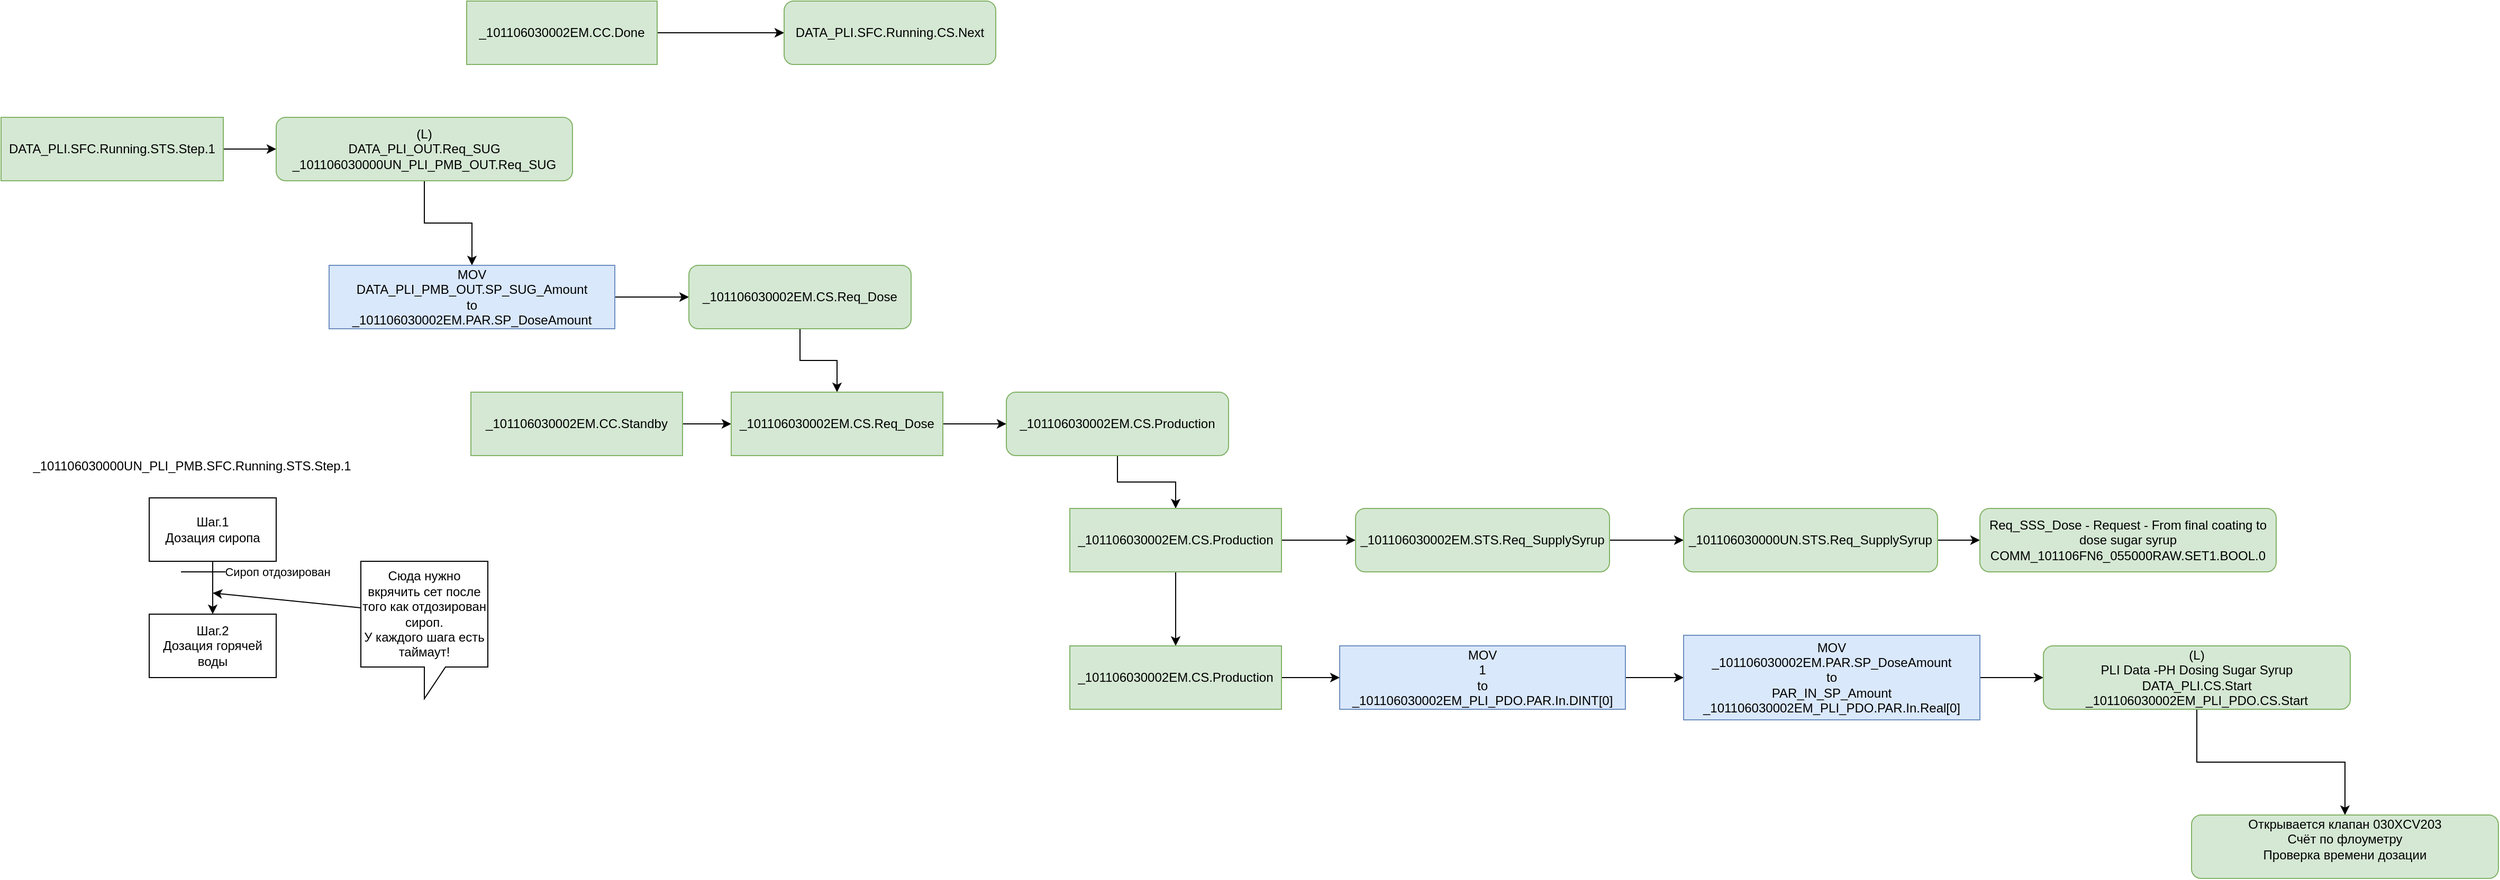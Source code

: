 <mxfile version="13.8.2" type="github">
  <diagram id="aaht_Bbch8oW9S6neY5G" name="Page-1">
    <mxGraphModel dx="1612" dy="1658" grid="1" gridSize="10" guides="1" tooltips="1" connect="1" arrows="1" fold="1" page="1" pageScale="1" pageWidth="827" pageHeight="1169" math="0" shadow="0">
      <root>
        <mxCell id="0" />
        <mxCell id="1" parent="0" />
        <mxCell id="Bzoctyp0Qt0GUhZc-vpj-9" style="edgeStyle=orthogonalEdgeStyle;rounded=0;orthogonalLoop=1;jettySize=auto;html=1;exitX=0.5;exitY=1;exitDx=0;exitDy=0;entryX=0.5;entryY=0;entryDx=0;entryDy=0;" edge="1" parent="1" source="Bzoctyp0Qt0GUhZc-vpj-1" target="Bzoctyp0Qt0GUhZc-vpj-8">
          <mxGeometry relative="1" as="geometry" />
        </mxCell>
        <mxCell id="Bzoctyp0Qt0GUhZc-vpj-1" value="&lt;div&gt;(L)&lt;br&gt;&lt;/div&gt;&lt;div&gt;DATA_PLI_OUT.Req_SUG&lt;/div&gt;&lt;div&gt;_101106030000UN_PLI_PMB_OUT.Req_SUG&lt;/div&gt;" style="rounded=1;whiteSpace=wrap;html=1;fillColor=#d5e8d4;strokeColor=#82b366;" vertex="1" parent="1">
          <mxGeometry x="30" y="-30" width="280" height="60" as="geometry" />
        </mxCell>
        <mxCell id="Bzoctyp0Qt0GUhZc-vpj-4" style="edgeStyle=orthogonalEdgeStyle;rounded=0;orthogonalLoop=1;jettySize=auto;html=1;exitX=1;exitY=0.5;exitDx=0;exitDy=0;" edge="1" parent="1" source="Bzoctyp0Qt0GUhZc-vpj-2" target="Bzoctyp0Qt0GUhZc-vpj-3">
          <mxGeometry relative="1" as="geometry" />
        </mxCell>
        <mxCell id="Bzoctyp0Qt0GUhZc-vpj-2" value="_101106030002EM.CC.Done" style="rounded=0;whiteSpace=wrap;html=1;fillColor=#d5e8d4;strokeColor=#82b366;" vertex="1" parent="1">
          <mxGeometry x="210" y="-140" width="180" height="60" as="geometry" />
        </mxCell>
        <mxCell id="Bzoctyp0Qt0GUhZc-vpj-3" value="DATA_PLI.SFC.Running.CS.Next" style="rounded=1;whiteSpace=wrap;html=1;fillColor=#d5e8d4;strokeColor=#82b366;" vertex="1" parent="1">
          <mxGeometry x="510" y="-140" width="200" height="60" as="geometry" />
        </mxCell>
        <mxCell id="Bzoctyp0Qt0GUhZc-vpj-6" style="edgeStyle=orthogonalEdgeStyle;rounded=0;orthogonalLoop=1;jettySize=auto;html=1;exitX=1;exitY=0.5;exitDx=0;exitDy=0;entryX=0;entryY=0.5;entryDx=0;entryDy=0;" edge="1" parent="1" source="Bzoctyp0Qt0GUhZc-vpj-5" target="Bzoctyp0Qt0GUhZc-vpj-1">
          <mxGeometry relative="1" as="geometry" />
        </mxCell>
        <mxCell id="Bzoctyp0Qt0GUhZc-vpj-5" value="DATA_PLI.SFC.Running.STS.Step.1" style="rounded=0;whiteSpace=wrap;html=1;fillColor=#d5e8d4;strokeColor=#82b366;" vertex="1" parent="1">
          <mxGeometry x="-230" y="-30" width="210" height="60" as="geometry" />
        </mxCell>
        <mxCell id="Bzoctyp0Qt0GUhZc-vpj-11" style="edgeStyle=orthogonalEdgeStyle;rounded=0;orthogonalLoop=1;jettySize=auto;html=1;exitX=1;exitY=0.5;exitDx=0;exitDy=0;" edge="1" parent="1" source="Bzoctyp0Qt0GUhZc-vpj-8" target="Bzoctyp0Qt0GUhZc-vpj-10">
          <mxGeometry relative="1" as="geometry" />
        </mxCell>
        <mxCell id="Bzoctyp0Qt0GUhZc-vpj-8" value="&lt;div&gt;MOV&lt;/div&gt;&lt;div&gt;DATA_PLI_PMB_OUT.SP_SUG_Amount&lt;/div&gt;&lt;div&gt;to &lt;br&gt;&lt;/div&gt;&lt;div&gt;_101106030002EM.PAR.SP_DoseAmount&lt;br&gt;&lt;/div&gt;" style="rounded=0;whiteSpace=wrap;html=1;fillColor=#dae8fc;strokeColor=#6c8ebf;" vertex="1" parent="1">
          <mxGeometry x="80" y="110" width="270" height="60" as="geometry" />
        </mxCell>
        <mxCell id="Bzoctyp0Qt0GUhZc-vpj-14" style="edgeStyle=orthogonalEdgeStyle;rounded=0;orthogonalLoop=1;jettySize=auto;html=1;exitX=0.5;exitY=1;exitDx=0;exitDy=0;" edge="1" parent="1" source="Bzoctyp0Qt0GUhZc-vpj-10" target="Bzoctyp0Qt0GUhZc-vpj-13">
          <mxGeometry relative="1" as="geometry" />
        </mxCell>
        <mxCell id="Bzoctyp0Qt0GUhZc-vpj-10" value="_101106030002EM.CS.Req_Dose" style="rounded=1;whiteSpace=wrap;html=1;fillColor=#d5e8d4;strokeColor=#82b366;" vertex="1" parent="1">
          <mxGeometry x="420" y="110" width="210" height="60" as="geometry" />
        </mxCell>
        <mxCell id="Bzoctyp0Qt0GUhZc-vpj-15" style="edgeStyle=orthogonalEdgeStyle;rounded=0;orthogonalLoop=1;jettySize=auto;html=1;exitX=1;exitY=0.5;exitDx=0;exitDy=0;" edge="1" parent="1" source="Bzoctyp0Qt0GUhZc-vpj-12" target="Bzoctyp0Qt0GUhZc-vpj-13">
          <mxGeometry relative="1" as="geometry" />
        </mxCell>
        <mxCell id="Bzoctyp0Qt0GUhZc-vpj-12" value="_101106030002EM.CC.Standby" style="rounded=0;whiteSpace=wrap;html=1;fillColor=#d5e8d4;strokeColor=#82b366;" vertex="1" parent="1">
          <mxGeometry x="214" y="230" width="200" height="60" as="geometry" />
        </mxCell>
        <mxCell id="Bzoctyp0Qt0GUhZc-vpj-17" style="edgeStyle=orthogonalEdgeStyle;rounded=0;orthogonalLoop=1;jettySize=auto;html=1;exitX=1;exitY=0.5;exitDx=0;exitDy=0;" edge="1" parent="1" source="Bzoctyp0Qt0GUhZc-vpj-13" target="Bzoctyp0Qt0GUhZc-vpj-16">
          <mxGeometry relative="1" as="geometry" />
        </mxCell>
        <mxCell id="Bzoctyp0Qt0GUhZc-vpj-13" value="_101106030002EM.CS.Req_Dose" style="rounded=0;whiteSpace=wrap;html=1;fillColor=#d5e8d4;strokeColor=#82b366;" vertex="1" parent="1">
          <mxGeometry x="460" y="230" width="200" height="60" as="geometry" />
        </mxCell>
        <mxCell id="Bzoctyp0Qt0GUhZc-vpj-19" style="edgeStyle=orthogonalEdgeStyle;rounded=0;orthogonalLoop=1;jettySize=auto;html=1;" edge="1" parent="1" source="Bzoctyp0Qt0GUhZc-vpj-16" target="Bzoctyp0Qt0GUhZc-vpj-18">
          <mxGeometry relative="1" as="geometry" />
        </mxCell>
        <mxCell id="Bzoctyp0Qt0GUhZc-vpj-16" value="_101106030002EM.CS.Production" style="rounded=1;whiteSpace=wrap;html=1;fillColor=#d5e8d4;strokeColor=#82b366;" vertex="1" parent="1">
          <mxGeometry x="720" y="230" width="210" height="60" as="geometry" />
        </mxCell>
        <mxCell id="Bzoctyp0Qt0GUhZc-vpj-21" style="edgeStyle=orthogonalEdgeStyle;rounded=0;orthogonalLoop=1;jettySize=auto;html=1;exitX=1;exitY=0.5;exitDx=0;exitDy=0;" edge="1" parent="1" source="Bzoctyp0Qt0GUhZc-vpj-18" target="Bzoctyp0Qt0GUhZc-vpj-20">
          <mxGeometry relative="1" as="geometry" />
        </mxCell>
        <mxCell id="Bzoctyp0Qt0GUhZc-vpj-25" value="" style="edgeStyle=orthogonalEdgeStyle;rounded=0;orthogonalLoop=1;jettySize=auto;html=1;" edge="1" parent="1" source="Bzoctyp0Qt0GUhZc-vpj-18" target="Bzoctyp0Qt0GUhZc-vpj-24">
          <mxGeometry relative="1" as="geometry" />
        </mxCell>
        <mxCell id="Bzoctyp0Qt0GUhZc-vpj-18" value="_101106030002EM.CS.Production" style="rounded=0;whiteSpace=wrap;html=1;fillColor=#d5e8d4;strokeColor=#82b366;" vertex="1" parent="1">
          <mxGeometry x="780" y="340" width="200" height="60" as="geometry" />
        </mxCell>
        <mxCell id="Bzoctyp0Qt0GUhZc-vpj-32" style="edgeStyle=orthogonalEdgeStyle;rounded=0;orthogonalLoop=1;jettySize=auto;html=1;exitX=1;exitY=0.5;exitDx=0;exitDy=0;" edge="1" parent="1" source="Bzoctyp0Qt0GUhZc-vpj-20" target="Bzoctyp0Qt0GUhZc-vpj-31">
          <mxGeometry relative="1" as="geometry" />
        </mxCell>
        <mxCell id="Bzoctyp0Qt0GUhZc-vpj-20" value="_101106030002EM.STS.Req_SupplySyrup" style="rounded=1;whiteSpace=wrap;html=1;fillColor=#d5e8d4;strokeColor=#82b366;" vertex="1" parent="1">
          <mxGeometry x="1050" y="340" width="240" height="60" as="geometry" />
        </mxCell>
        <mxCell id="Bzoctyp0Qt0GUhZc-vpj-28" style="edgeStyle=orthogonalEdgeStyle;rounded=0;orthogonalLoop=1;jettySize=auto;html=1;exitX=1;exitY=0.5;exitDx=0;exitDy=0;entryX=0;entryY=0.5;entryDx=0;entryDy=0;" edge="1" parent="1" source="Bzoctyp0Qt0GUhZc-vpj-23" target="Bzoctyp0Qt0GUhZc-vpj-27">
          <mxGeometry relative="1" as="geometry" />
        </mxCell>
        <mxCell id="Bzoctyp0Qt0GUhZc-vpj-23" value="&lt;div&gt;MOV&lt;/div&gt;&lt;div&gt;1&lt;/div&gt;&lt;div&gt;to &lt;br&gt;&lt;/div&gt;&lt;div&gt;_101106030002EM_PLI_PDO.PAR.In.DINT[0]&lt;br&gt;&lt;/div&gt;" style="rounded=0;whiteSpace=wrap;html=1;fillColor=#dae8fc;strokeColor=#6c8ebf;" vertex="1" parent="1">
          <mxGeometry x="1035" y="470" width="270" height="60" as="geometry" />
        </mxCell>
        <mxCell id="Bzoctyp0Qt0GUhZc-vpj-26" value="" style="edgeStyle=orthogonalEdgeStyle;rounded=0;orthogonalLoop=1;jettySize=auto;html=1;" edge="1" parent="1" source="Bzoctyp0Qt0GUhZc-vpj-24" target="Bzoctyp0Qt0GUhZc-vpj-23">
          <mxGeometry relative="1" as="geometry" />
        </mxCell>
        <mxCell id="Bzoctyp0Qt0GUhZc-vpj-24" value="_101106030002EM.CS.Production" style="rounded=0;whiteSpace=wrap;html=1;fillColor=#d5e8d4;strokeColor=#82b366;" vertex="1" parent="1">
          <mxGeometry x="780" y="470" width="200" height="60" as="geometry" />
        </mxCell>
        <mxCell id="Bzoctyp0Qt0GUhZc-vpj-30" style="edgeStyle=orthogonalEdgeStyle;rounded=0;orthogonalLoop=1;jettySize=auto;html=1;exitX=1;exitY=0.5;exitDx=0;exitDy=0;entryX=0;entryY=0.5;entryDx=0;entryDy=0;" edge="1" parent="1" source="Bzoctyp0Qt0GUhZc-vpj-27" target="Bzoctyp0Qt0GUhZc-vpj-29">
          <mxGeometry relative="1" as="geometry" />
        </mxCell>
        <mxCell id="Bzoctyp0Qt0GUhZc-vpj-27" value="&lt;div&gt;MOV&lt;/div&gt;&lt;div&gt;_101106030002EM.PAR.SP_DoseAmount&lt;/div&gt;&lt;div&gt;to &lt;br&gt;&lt;/div&gt;&lt;div&gt;PAR_IN_SP_Amount&lt;/div&gt;&lt;div&gt;_101106030002EM_PLI_PDO.PAR.In.Real[0]&lt;/div&gt;" style="rounded=0;whiteSpace=wrap;html=1;fillColor=#dae8fc;strokeColor=#6c8ebf;" vertex="1" parent="1">
          <mxGeometry x="1360" y="460" width="280" height="80" as="geometry" />
        </mxCell>
        <mxCell id="Bzoctyp0Qt0GUhZc-vpj-37" style="edgeStyle=orthogonalEdgeStyle;rounded=0;orthogonalLoop=1;jettySize=auto;html=1;exitX=0.5;exitY=1;exitDx=0;exitDy=0;" edge="1" parent="1" source="Bzoctyp0Qt0GUhZc-vpj-29" target="Bzoctyp0Qt0GUhZc-vpj-36">
          <mxGeometry relative="1" as="geometry" />
        </mxCell>
        <mxCell id="Bzoctyp0Qt0GUhZc-vpj-29" value="&lt;div&gt;(L)&lt;br&gt;&lt;/div&gt;&lt;div&gt;PLI Data -PH Dosing Sugar Syrup&lt;br&gt;&lt;/div&gt;&lt;div&gt;DATA_PLI.CS.Start&lt;br&gt;&lt;/div&gt;&lt;div&gt;_101106030002EM_PLI_PDO.CS.Start&lt;/div&gt;" style="rounded=1;whiteSpace=wrap;html=1;fillColor=#d5e8d4;strokeColor=#82b366;" vertex="1" parent="1">
          <mxGeometry x="1700" y="470" width="290" height="60" as="geometry" />
        </mxCell>
        <mxCell id="Bzoctyp0Qt0GUhZc-vpj-34" value="" style="edgeStyle=orthogonalEdgeStyle;rounded=0;orthogonalLoop=1;jettySize=auto;html=1;" edge="1" parent="1" source="Bzoctyp0Qt0GUhZc-vpj-31" target="Bzoctyp0Qt0GUhZc-vpj-33">
          <mxGeometry relative="1" as="geometry" />
        </mxCell>
        <mxCell id="Bzoctyp0Qt0GUhZc-vpj-31" value="_101106030000UN.STS.Req_SupplySyrup" style="rounded=1;whiteSpace=wrap;html=1;fillColor=#d5e8d4;strokeColor=#82b366;" vertex="1" parent="1">
          <mxGeometry x="1360" y="340" width="240" height="60" as="geometry" />
        </mxCell>
        <mxCell id="Bzoctyp0Qt0GUhZc-vpj-33" value="&lt;div&gt;Req_SSS_Dose - Request - From final coating to dose sugar syrup&lt;br&gt;&lt;/div&gt;&lt;div&gt;COMM_101106FN6_055000RAW.SET1.BOOL.0&lt;/div&gt;" style="rounded=1;whiteSpace=wrap;html=1;fillColor=#d5e8d4;strokeColor=#82b366;" vertex="1" parent="1">
          <mxGeometry x="1640" y="340" width="280" height="60" as="geometry" />
        </mxCell>
        <mxCell id="Bzoctyp0Qt0GUhZc-vpj-36" value="&lt;div&gt;Открывается клапан 030XCV203&lt;/div&gt;&lt;div&gt;Счёт по флоуметру &lt;br&gt;&lt;/div&gt;&lt;div&gt;Проверка времени дозации&lt;/div&gt;&lt;div&gt;&lt;br&gt;&lt;/div&gt;" style="rounded=1;whiteSpace=wrap;html=1;fillColor=#d5e8d4;strokeColor=#82b366;" vertex="1" parent="1">
          <mxGeometry x="1840" y="630" width="290" height="60" as="geometry" />
        </mxCell>
        <mxCell id="Bzoctyp0Qt0GUhZc-vpj-40" style="edgeStyle=orthogonalEdgeStyle;rounded=0;orthogonalLoop=1;jettySize=auto;html=1;entryX=0.5;entryY=0;entryDx=0;entryDy=0;" edge="1" parent="1" source="Bzoctyp0Qt0GUhZc-vpj-38" target="Bzoctyp0Qt0GUhZc-vpj-39">
          <mxGeometry relative="1" as="geometry" />
        </mxCell>
        <mxCell id="Bzoctyp0Qt0GUhZc-vpj-38" value="&lt;div&gt;Шаг.1&lt;/div&gt;&lt;div&gt;Дозация сиропа&lt;br&gt;&lt;/div&gt;" style="rounded=0;whiteSpace=wrap;html=1;" vertex="1" parent="1">
          <mxGeometry x="-90" y="330" width="120" height="60" as="geometry" />
        </mxCell>
        <mxCell id="Bzoctyp0Qt0GUhZc-vpj-39" value="&lt;div&gt;Шаг.2&lt;/div&gt;&lt;div&gt;Дозация горячей воды&lt;br&gt;&lt;/div&gt;" style="rounded=0;whiteSpace=wrap;html=1;" vertex="1" parent="1">
          <mxGeometry x="-90" y="440" width="120" height="60" as="geometry" />
        </mxCell>
        <mxCell id="Bzoctyp0Qt0GUhZc-vpj-41" value="" style="endArrow=none;html=1;" edge="1" parent="1">
          <mxGeometry width="50" height="50" relative="1" as="geometry">
            <mxPoint x="-60" y="400" as="sourcePoint" />
            <mxPoint x="30" y="400" as="targetPoint" />
          </mxGeometry>
        </mxCell>
        <mxCell id="Bzoctyp0Qt0GUhZc-vpj-42" value="Сироп отдозирован" style="edgeLabel;html=1;align=center;verticalAlign=middle;resizable=0;points=[];" vertex="1" connectable="0" parent="Bzoctyp0Qt0GUhZc-vpj-41">
          <mxGeometry x="0.629" relative="1" as="geometry">
            <mxPoint x="16.86" as="offset" />
          </mxGeometry>
        </mxCell>
        <mxCell id="Bzoctyp0Qt0GUhZc-vpj-43" value="" style="endArrow=classic;html=1;" edge="1" parent="1" source="Bzoctyp0Qt0GUhZc-vpj-44">
          <mxGeometry width="50" height="50" relative="1" as="geometry">
            <mxPoint x="90" y="420" as="sourcePoint" />
            <mxPoint x="-30" y="420" as="targetPoint" />
          </mxGeometry>
        </mxCell>
        <mxCell id="Bzoctyp0Qt0GUhZc-vpj-44" value="&lt;div&gt;Сюда нужно вкрячить сет после того как отдозирован сироп.&lt;/div&gt;&lt;div&gt;У каждого шага есть таймаут! &lt;br&gt;&lt;/div&gt;" style="shape=callout;whiteSpace=wrap;html=1;perimeter=calloutPerimeter;" vertex="1" parent="1">
          <mxGeometry x="110" y="390" width="120" height="130" as="geometry" />
        </mxCell>
        <mxCell id="Bzoctyp0Qt0GUhZc-vpj-45" value="_101106030000UN_PLI_PMB.SFC.Running.STS.Step.1" style="text;html=1;align=center;verticalAlign=middle;resizable=0;points=[];autosize=1;" vertex="1" parent="1">
          <mxGeometry x="-210" y="290" width="320" height="20" as="geometry" />
        </mxCell>
      </root>
    </mxGraphModel>
  </diagram>
</mxfile>
